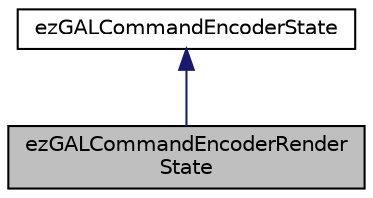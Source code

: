 digraph "ezGALCommandEncoderRenderState"
{
 // LATEX_PDF_SIZE
  edge [fontname="Helvetica",fontsize="10",labelfontname="Helvetica",labelfontsize="10"];
  node [fontname="Helvetica",fontsize="10",shape=record];
  Node1 [label="ezGALCommandEncoderRender\lState",height=0.2,width=0.4,color="black", fillcolor="grey75", style="filled", fontcolor="black",tooltip=" "];
  Node2 -> Node1 [dir="back",color="midnightblue",fontsize="10",style="solid",fontname="Helvetica"];
  Node2 [label="ezGALCommandEncoderState",height=0.2,width=0.4,color="black", fillcolor="white", style="filled",URL="$de/d5e/structez_g_a_l_command_encoder_state.htm",tooltip=" "];
}
